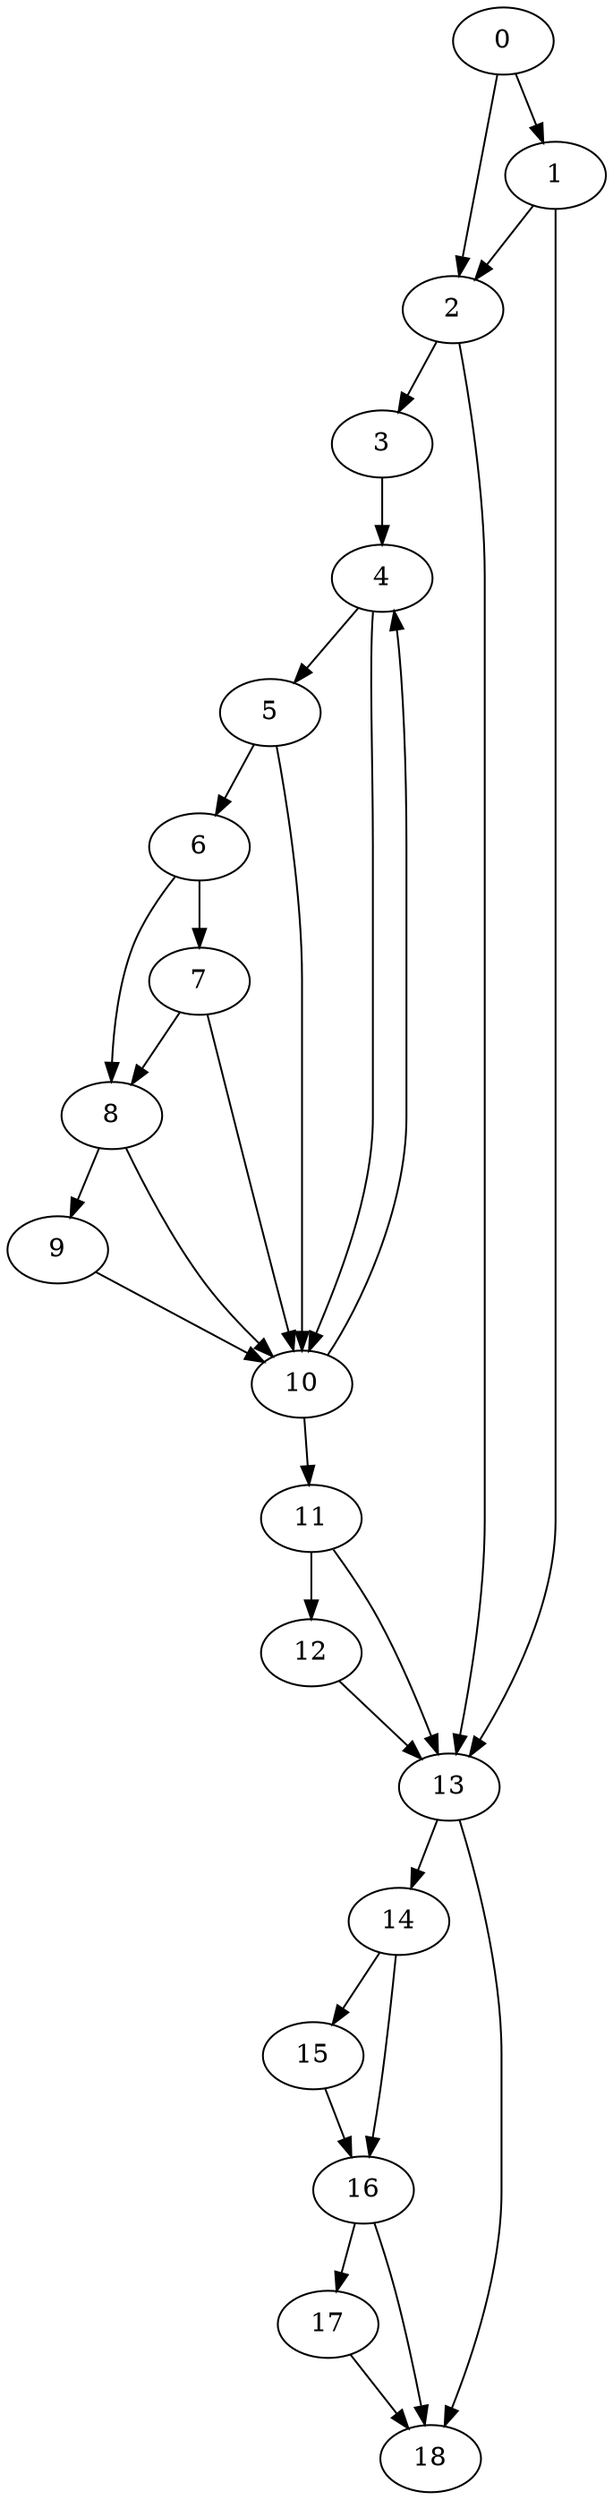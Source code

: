 digraph {
	0
	1
	2
	3
	4
	5
	6
	7
	8
	9
	10
	11
	12
	13
	14
	15
	16
	17
	18
	1 -> 13
	2 -> 13
	11 -> 13
	12 -> 13
	0 -> 1
	1 -> 2
	0 -> 2
	3 -> 4
	10 -> 4
	6 -> 8
	7 -> 8
	5 -> 10
	7 -> 10
	8 -> 10
	9 -> 10
	4 -> 10
	13 -> 14
	14 -> 15
	2 -> 3
	4 -> 5
	5 -> 6
	6 -> 7
	8 -> 9
	11 -> 12
	14 -> 16
	15 -> 16
	10 -> 11
	16 -> 17
	13 -> 18
	16 -> 18
	17 -> 18
}
